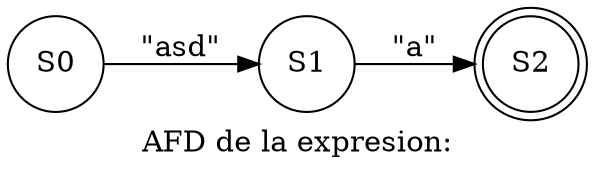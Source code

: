 digraph dot{
rankdir=LR;
 node[shape="circle"];
label = "AFD de la expresion:";
S0[label = "S0"];
S0->S1[label="\"asd\""];
S1[label = "S1"];
S1->S2[label="\"a\""];
S2[shape = "doublecircle"];S2[label = "S2"];

}